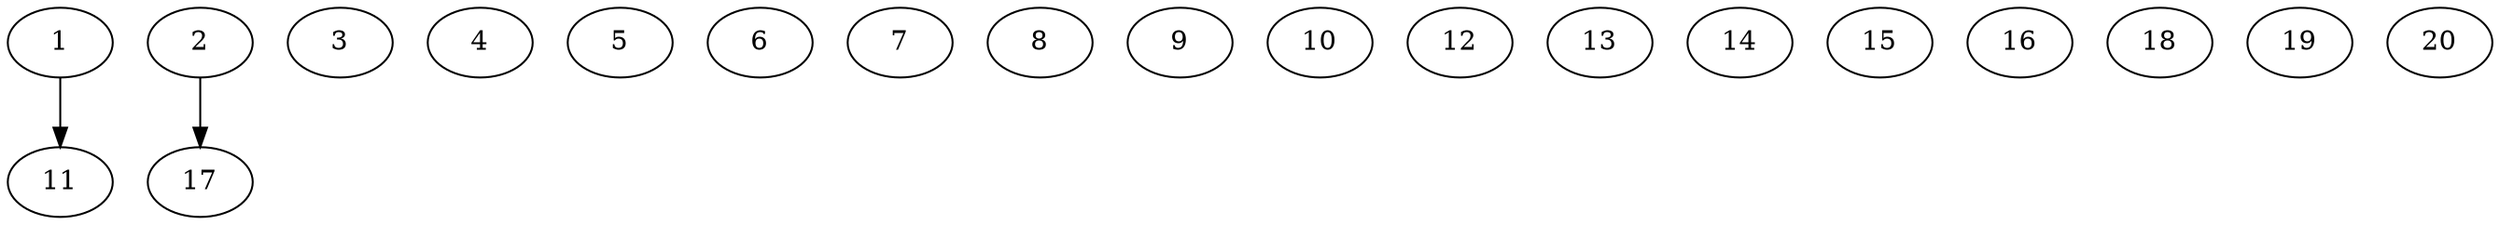 digraph "Layered_N20_Layers2-18_Join_P1.dot" {
	1	[Weight=30];
	2	[Weight=27];
	3	[Weight=31];
	4	[Weight=36];
	5	[Weight=23];
	6	[Weight=29];
	7	[Weight=27];
	8	[Weight=35];
	9	[Weight=24];
	10	[Weight=17];
	11	[Weight=20];
	12	[Weight=15];
	13	[Weight=15];
	14	[Weight=39];
	15	[Weight=15];
	16	[Weight=36];
	17	[Weight=17];
	18	[Weight=30];
	19	[Weight=23];
	20	[Weight=18];
	1 -> 11 [Weight=2];
	2 -> 17 [Weight=1];
}
